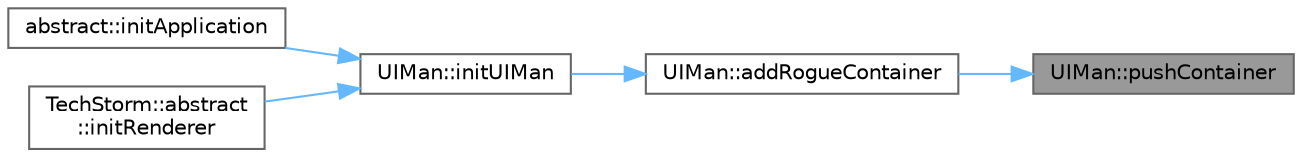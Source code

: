 digraph "UIMan::pushContainer"
{
 // LATEX_PDF_SIZE
  bgcolor="transparent";
  edge [fontname=Helvetica,fontsize=10,labelfontname=Helvetica,labelfontsize=10];
  node [fontname=Helvetica,fontsize=10,shape=box,height=0.2,width=0.4];
  rankdir="RL";
  Node1 [id="Node000001",label="UIMan::pushContainer",height=0.2,width=0.4,color="gray40", fillcolor="grey60", style="filled", fontcolor="black",tooltip=" "];
  Node1 -> Node2 [id="edge1_Node000001_Node000002",dir="back",color="steelblue1",style="solid",tooltip=" "];
  Node2 [id="Node000002",label="UIMan::addRogueContainer",height=0.2,width=0.4,color="grey40", fillcolor="white", style="filled",URL="$class_u_i_man.html#afdfd44e24b88a02b0d9654310a78225c",tooltip=" "];
  Node2 -> Node3 [id="edge2_Node000002_Node000003",dir="back",color="steelblue1",style="solid",tooltip=" "];
  Node3 [id="Node000003",label="UIMan::initUIMan",height=0.2,width=0.4,color="grey40", fillcolor="white", style="filled",URL="$class_u_i_man.html#a67e11a96426faefa7b6274a0204d8a32",tooltip=" "];
  Node3 -> Node4 [id="edge3_Node000003_Node000004",dir="back",color="steelblue1",style="solid",tooltip=" "];
  Node4 [id="Node000004",label="abstract::initApplication",height=0.2,width=0.4,color="grey40", fillcolor="white", style="filled",URL="$classabstract.html#af5219c1221c9270c74e8a29fe95bb332",tooltip=" "];
  Node3 -> Node5 [id="edge4_Node000003_Node000005",dir="back",color="steelblue1",style="solid",tooltip=" "];
  Node5 [id="Node000005",label="TechStorm::abstract\l::initRenderer",height=0.2,width=0.4,color="grey40", fillcolor="white", style="filled",URL="$class_tech_storm_1_1abstract.html#a2f12cba9fb4cb006ea97415a9bb80ed0",tooltip=" "];
}
